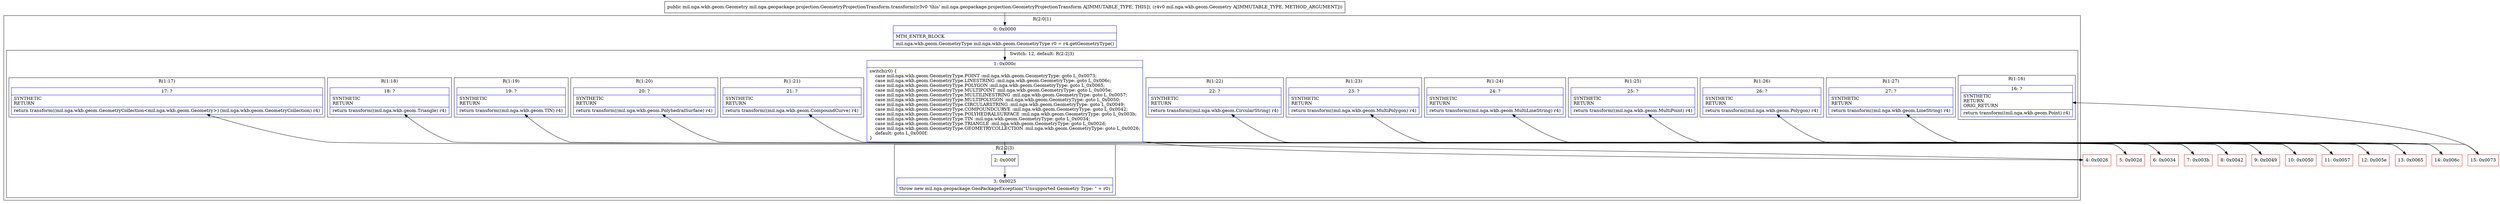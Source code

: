 digraph "CFG formil.nga.geopackage.projection.GeometryProjectionTransform.transform(Lmil\/nga\/wkb\/geom\/Geometry;)Lmil\/nga\/wkb\/geom\/Geometry;" {
subgraph cluster_Region_2041764336 {
label = "R(2:0|1)";
node [shape=record,color=blue];
Node_0 [shape=record,label="{0\:\ 0x0000|MTH_ENTER_BLOCK\l|mil.nga.wkb.geom.GeometryType mil.nga.wkb.geom.GeometryType r0 = r4.getGeometryType()\l}"];
subgraph cluster_SwitchRegion_827334644 {
label = "Switch: 12, default: R(2:2|3)";
node [shape=record,color=blue];
Node_1 [shape=record,label="{1\:\ 0x000c|switch(r0) \{\l    case mil.nga.wkb.geom.GeometryType.POINT :mil.nga.wkb.geom.GeometryType: goto L_0x0073;\l    case mil.nga.wkb.geom.GeometryType.LINESTRING :mil.nga.wkb.geom.GeometryType: goto L_0x006c;\l    case mil.nga.wkb.geom.GeometryType.POLYGON :mil.nga.wkb.geom.GeometryType: goto L_0x0065;\l    case mil.nga.wkb.geom.GeometryType.MULTIPOINT :mil.nga.wkb.geom.GeometryType: goto L_0x005e;\l    case mil.nga.wkb.geom.GeometryType.MULTILINESTRING :mil.nga.wkb.geom.GeometryType: goto L_0x0057;\l    case mil.nga.wkb.geom.GeometryType.MULTIPOLYGON :mil.nga.wkb.geom.GeometryType: goto L_0x0050;\l    case mil.nga.wkb.geom.GeometryType.CIRCULARSTRING :mil.nga.wkb.geom.GeometryType: goto L_0x0049;\l    case mil.nga.wkb.geom.GeometryType.COMPOUNDCURVE :mil.nga.wkb.geom.GeometryType: goto L_0x0042;\l    case mil.nga.wkb.geom.GeometryType.POLYHEDRALSURFACE :mil.nga.wkb.geom.GeometryType: goto L_0x003b;\l    case mil.nga.wkb.geom.GeometryType.TIN :mil.nga.wkb.geom.GeometryType: goto L_0x0034;\l    case mil.nga.wkb.geom.GeometryType.TRIANGLE :mil.nga.wkb.geom.GeometryType: goto L_0x002d;\l    case mil.nga.wkb.geom.GeometryType.GEOMETRYCOLLECTION :mil.nga.wkb.geom.GeometryType: goto L_0x0026;\l    default: goto L_0x000f;\l\}\l}"];
subgraph cluster_Region_1829177874 {
label = "R(1:16)";
node [shape=record,color=blue];
Node_16 [shape=record,label="{16\:\ ?|SYNTHETIC\lRETURN\lORIG_RETURN\l|return transform((mil.nga.wkb.geom.Point) r4)\l}"];
}
subgraph cluster_Region_2003226064 {
label = "R(1:27)";
node [shape=record,color=blue];
Node_27 [shape=record,label="{27\:\ ?|SYNTHETIC\lRETURN\l|return transform((mil.nga.wkb.geom.LineString) r4)\l}"];
}
subgraph cluster_Region_1676663213 {
label = "R(1:26)";
node [shape=record,color=blue];
Node_26 [shape=record,label="{26\:\ ?|SYNTHETIC\lRETURN\l|return transform((mil.nga.wkb.geom.Polygon) r4)\l}"];
}
subgraph cluster_Region_558077440 {
label = "R(1:25)";
node [shape=record,color=blue];
Node_25 [shape=record,label="{25\:\ ?|SYNTHETIC\lRETURN\l|return transform((mil.nga.wkb.geom.MultiPoint) r4)\l}"];
}
subgraph cluster_Region_1958829984 {
label = "R(1:24)";
node [shape=record,color=blue];
Node_24 [shape=record,label="{24\:\ ?|SYNTHETIC\lRETURN\l|return transform((mil.nga.wkb.geom.MultiLineString) r4)\l}"];
}
subgraph cluster_Region_889717925 {
label = "R(1:23)";
node [shape=record,color=blue];
Node_23 [shape=record,label="{23\:\ ?|SYNTHETIC\lRETURN\l|return transform((mil.nga.wkb.geom.MultiPolygon) r4)\l}"];
}
subgraph cluster_Region_674730264 {
label = "R(1:22)";
node [shape=record,color=blue];
Node_22 [shape=record,label="{22\:\ ?|SYNTHETIC\lRETURN\l|return transform((mil.nga.wkb.geom.CircularString) r4)\l}"];
}
subgraph cluster_Region_368701832 {
label = "R(1:21)";
node [shape=record,color=blue];
Node_21 [shape=record,label="{21\:\ ?|SYNTHETIC\lRETURN\l|return transform((mil.nga.wkb.geom.CompoundCurve) r4)\l}"];
}
subgraph cluster_Region_1799065800 {
label = "R(1:20)";
node [shape=record,color=blue];
Node_20 [shape=record,label="{20\:\ ?|SYNTHETIC\lRETURN\l|return transform((mil.nga.wkb.geom.PolyhedralSurface) r4)\l}"];
}
subgraph cluster_Region_509840422 {
label = "R(1:19)";
node [shape=record,color=blue];
Node_19 [shape=record,label="{19\:\ ?|SYNTHETIC\lRETURN\l|return transform((mil.nga.wkb.geom.TIN) r4)\l}"];
}
subgraph cluster_Region_172519843 {
label = "R(1:18)";
node [shape=record,color=blue];
Node_18 [shape=record,label="{18\:\ ?|SYNTHETIC\lRETURN\l|return transform((mil.nga.wkb.geom.Triangle) r4)\l}"];
}
subgraph cluster_Region_1357362387 {
label = "R(1:17)";
node [shape=record,color=blue];
Node_17 [shape=record,label="{17\:\ ?|SYNTHETIC\lRETURN\l|return transform((mil.nga.wkb.geom.GeometryCollection\<mil.nga.wkb.geom.Geometry\>) (mil.nga.wkb.geom.GeometryCollection) r4)\l}"];
}
subgraph cluster_Region_1561495168 {
label = "R(2:2|3)";
node [shape=record,color=blue];
Node_2 [shape=record,label="{2\:\ 0x000f}"];
Node_3 [shape=record,label="{3\:\ 0x0025|throw new mil.nga.geopackage.GeoPackageException(\"Unsupported Geometry Type: \" + r0)\l}"];
}
}
}
Node_4 [shape=record,color=red,label="{4\:\ 0x0026}"];
Node_5 [shape=record,color=red,label="{5\:\ 0x002d}"];
Node_6 [shape=record,color=red,label="{6\:\ 0x0034}"];
Node_7 [shape=record,color=red,label="{7\:\ 0x003b}"];
Node_8 [shape=record,color=red,label="{8\:\ 0x0042}"];
Node_9 [shape=record,color=red,label="{9\:\ 0x0049}"];
Node_10 [shape=record,color=red,label="{10\:\ 0x0050}"];
Node_11 [shape=record,color=red,label="{11\:\ 0x0057}"];
Node_12 [shape=record,color=red,label="{12\:\ 0x005e}"];
Node_13 [shape=record,color=red,label="{13\:\ 0x0065}"];
Node_14 [shape=record,color=red,label="{14\:\ 0x006c}"];
Node_15 [shape=record,color=red,label="{15\:\ 0x0073}"];
MethodNode[shape=record,label="{public mil.nga.wkb.geom.Geometry mil.nga.geopackage.projection.GeometryProjectionTransform.transform((r3v0 'this' mil.nga.geopackage.projection.GeometryProjectionTransform A[IMMUTABLE_TYPE, THIS]), (r4v0 mil.nga.wkb.geom.Geometry A[IMMUTABLE_TYPE, METHOD_ARGUMENT])) }"];
MethodNode -> Node_0;
Node_0 -> Node_1;
Node_1 -> Node_2;
Node_1 -> Node_4;
Node_1 -> Node_5;
Node_1 -> Node_6;
Node_1 -> Node_7;
Node_1 -> Node_8;
Node_1 -> Node_9;
Node_1 -> Node_10;
Node_1 -> Node_11;
Node_1 -> Node_12;
Node_1 -> Node_13;
Node_1 -> Node_14;
Node_1 -> Node_15;
Node_2 -> Node_3;
Node_4 -> Node_17;
Node_5 -> Node_18;
Node_6 -> Node_19;
Node_7 -> Node_20;
Node_8 -> Node_21;
Node_9 -> Node_22;
Node_10 -> Node_23;
Node_11 -> Node_24;
Node_12 -> Node_25;
Node_13 -> Node_26;
Node_14 -> Node_27;
Node_15 -> Node_16;
}

